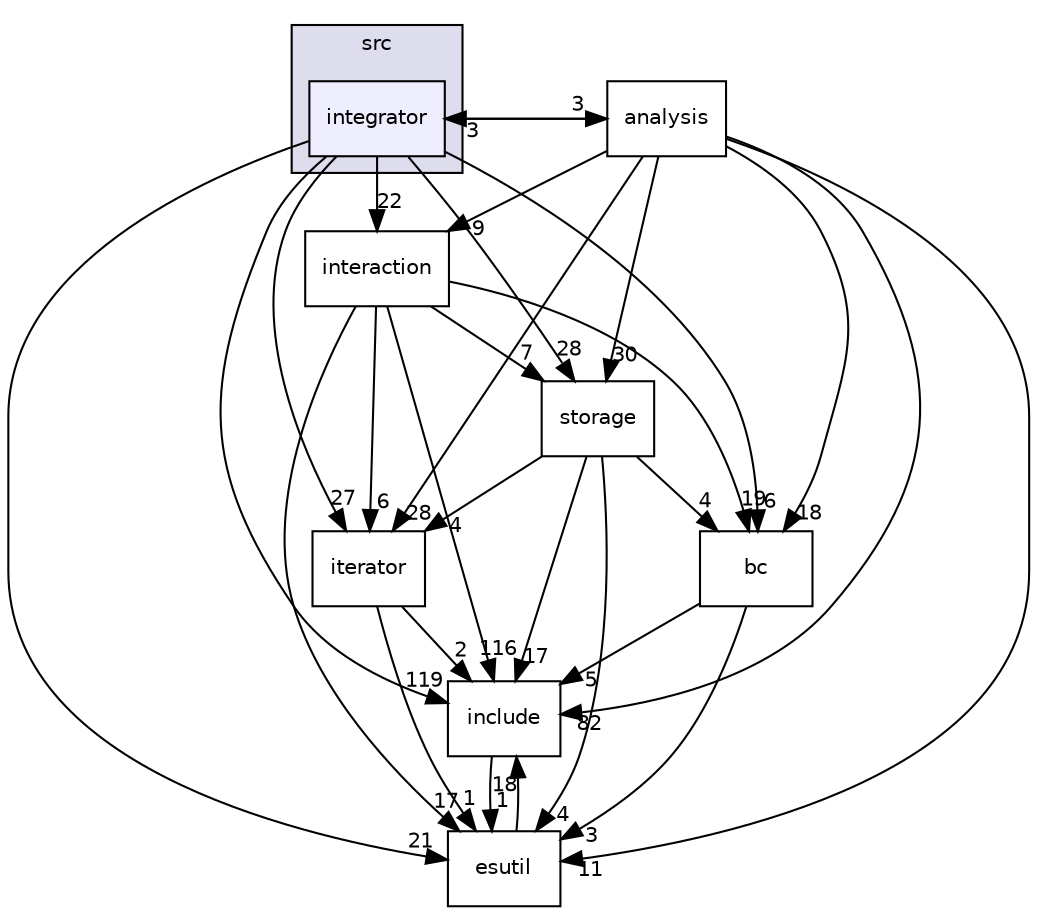digraph G {
  compound=true
  node [ fontsize="10", fontname="Helvetica"];
  edge [ labelfontsize="10", labelfontname="Helvetica"];
  subgraph clusterdir_840424569f8391225c4dad9612f75a9e {
    graph [ bgcolor="#ddddee", pencolor="black", label="src" fontname="Helvetica", fontsize="10", URL="dir_840424569f8391225c4dad9612f75a9e.html"]
  dir_84f46cc2d69dedd3127866f85b6e7445 [shape=box, label="integrator", style="filled", fillcolor="#eeeeff", pencolor="black", URL="dir_84f46cc2d69dedd3127866f85b6e7445.html"];
  }
  dir_2a2e0dc813ea93660324bc7ee2ed68a5 [shape=box label="bc" URL="dir_2a2e0dc813ea93660324bc7ee2ed68a5.html"];
  dir_07322392141941e5ed4d0e488e425da5 [shape=box label="include" URL="dir_07322392141941e5ed4d0e488e425da5.html"];
  dir_3d95eb22befbb2806b1670226558eac0 [shape=box label="storage" URL="dir_3d95eb22befbb2806b1670226558eac0.html"];
  dir_65a7cc55549575d8215876edefddfa16 [shape=box label="iterator" URL="dir_65a7cc55549575d8215876edefddfa16.html"];
  dir_725c2a7b72c128cc0e599137c784e518 [shape=box label="interaction" URL="dir_725c2a7b72c128cc0e599137c784e518.html"];
  dir_b33d47cb326370002da52f5daea73f20 [shape=box label="analysis" URL="dir_b33d47cb326370002da52f5daea73f20.html"];
  dir_30ad0123404772abcdaf509545407766 [shape=box label="esutil" URL="dir_30ad0123404772abcdaf509545407766.html"];
  dir_2a2e0dc813ea93660324bc7ee2ed68a5->dir_07322392141941e5ed4d0e488e425da5 [headlabel="5", labeldistance=1.5 headhref="dir_000007_000013.html"];
  dir_2a2e0dc813ea93660324bc7ee2ed68a5->dir_30ad0123404772abcdaf509545407766 [headlabel="3", labeldistance=1.5 headhref="dir_000007_000008.html"];
  dir_07322392141941e5ed4d0e488e425da5->dir_30ad0123404772abcdaf509545407766 [headlabel="1", labeldistance=1.5 headhref="dir_000013_000008.html"];
  dir_3d95eb22befbb2806b1670226558eac0->dir_2a2e0dc813ea93660324bc7ee2ed68a5 [headlabel="4", labeldistance=1.5 headhref="dir_000012_000007.html"];
  dir_3d95eb22befbb2806b1670226558eac0->dir_07322392141941e5ed4d0e488e425da5 [headlabel="17", labeldistance=1.5 headhref="dir_000012_000013.html"];
  dir_3d95eb22befbb2806b1670226558eac0->dir_65a7cc55549575d8215876edefddfa16 [headlabel="4", labeldistance=1.5 headhref="dir_000012_000014.html"];
  dir_3d95eb22befbb2806b1670226558eac0->dir_30ad0123404772abcdaf509545407766 [headlabel="4", labeldistance=1.5 headhref="dir_000012_000008.html"];
  dir_84f46cc2d69dedd3127866f85b6e7445->dir_2a2e0dc813ea93660324bc7ee2ed68a5 [headlabel="6", labeldistance=1.5 headhref="dir_000009_000007.html"];
  dir_84f46cc2d69dedd3127866f85b6e7445->dir_07322392141941e5ed4d0e488e425da5 [headlabel="119", labeldistance=1.5 headhref="dir_000009_000013.html"];
  dir_84f46cc2d69dedd3127866f85b6e7445->dir_3d95eb22befbb2806b1670226558eac0 [headlabel="28", labeldistance=1.5 headhref="dir_000009_000012.html"];
  dir_84f46cc2d69dedd3127866f85b6e7445->dir_65a7cc55549575d8215876edefddfa16 [headlabel="27", labeldistance=1.5 headhref="dir_000009_000014.html"];
  dir_84f46cc2d69dedd3127866f85b6e7445->dir_725c2a7b72c128cc0e599137c784e518 [headlabel="22", labeldistance=1.5 headhref="dir_000009_000010.html"];
  dir_84f46cc2d69dedd3127866f85b6e7445->dir_b33d47cb326370002da52f5daea73f20 [headlabel="3", labeldistance=1.5 headhref="dir_000009_000006.html"];
  dir_84f46cc2d69dedd3127866f85b6e7445->dir_30ad0123404772abcdaf509545407766 [headlabel="21", labeldistance=1.5 headhref="dir_000009_000008.html"];
  dir_65a7cc55549575d8215876edefddfa16->dir_07322392141941e5ed4d0e488e425da5 [headlabel="2", labeldistance=1.5 headhref="dir_000014_000013.html"];
  dir_65a7cc55549575d8215876edefddfa16->dir_30ad0123404772abcdaf509545407766 [headlabel="1", labeldistance=1.5 headhref="dir_000014_000008.html"];
  dir_725c2a7b72c128cc0e599137c784e518->dir_2a2e0dc813ea93660324bc7ee2ed68a5 [headlabel="19", labeldistance=1.5 headhref="dir_000010_000007.html"];
  dir_725c2a7b72c128cc0e599137c784e518->dir_07322392141941e5ed4d0e488e425da5 [headlabel="116", labeldistance=1.5 headhref="dir_000010_000013.html"];
  dir_725c2a7b72c128cc0e599137c784e518->dir_3d95eb22befbb2806b1670226558eac0 [headlabel="7", labeldistance=1.5 headhref="dir_000010_000012.html"];
  dir_725c2a7b72c128cc0e599137c784e518->dir_65a7cc55549575d8215876edefddfa16 [headlabel="6", labeldistance=1.5 headhref="dir_000010_000014.html"];
  dir_725c2a7b72c128cc0e599137c784e518->dir_30ad0123404772abcdaf509545407766 [headlabel="17", labeldistance=1.5 headhref="dir_000010_000008.html"];
  dir_b33d47cb326370002da52f5daea73f20->dir_2a2e0dc813ea93660324bc7ee2ed68a5 [headlabel="18", labeldistance=1.5 headhref="dir_000006_000007.html"];
  dir_b33d47cb326370002da52f5daea73f20->dir_07322392141941e5ed4d0e488e425da5 [headlabel="82", labeldistance=1.5 headhref="dir_000006_000013.html"];
  dir_b33d47cb326370002da52f5daea73f20->dir_3d95eb22befbb2806b1670226558eac0 [headlabel="30", labeldistance=1.5 headhref="dir_000006_000012.html"];
  dir_b33d47cb326370002da52f5daea73f20->dir_84f46cc2d69dedd3127866f85b6e7445 [headlabel="3", labeldistance=1.5 headhref="dir_000006_000009.html"];
  dir_b33d47cb326370002da52f5daea73f20->dir_65a7cc55549575d8215876edefddfa16 [headlabel="28", labeldistance=1.5 headhref="dir_000006_000014.html"];
  dir_b33d47cb326370002da52f5daea73f20->dir_725c2a7b72c128cc0e599137c784e518 [headlabel="9", labeldistance=1.5 headhref="dir_000006_000010.html"];
  dir_b33d47cb326370002da52f5daea73f20->dir_30ad0123404772abcdaf509545407766 [headlabel="11", labeldistance=1.5 headhref="dir_000006_000008.html"];
  dir_30ad0123404772abcdaf509545407766->dir_07322392141941e5ed4d0e488e425da5 [headlabel="18", labeldistance=1.5 headhref="dir_000008_000013.html"];
}
